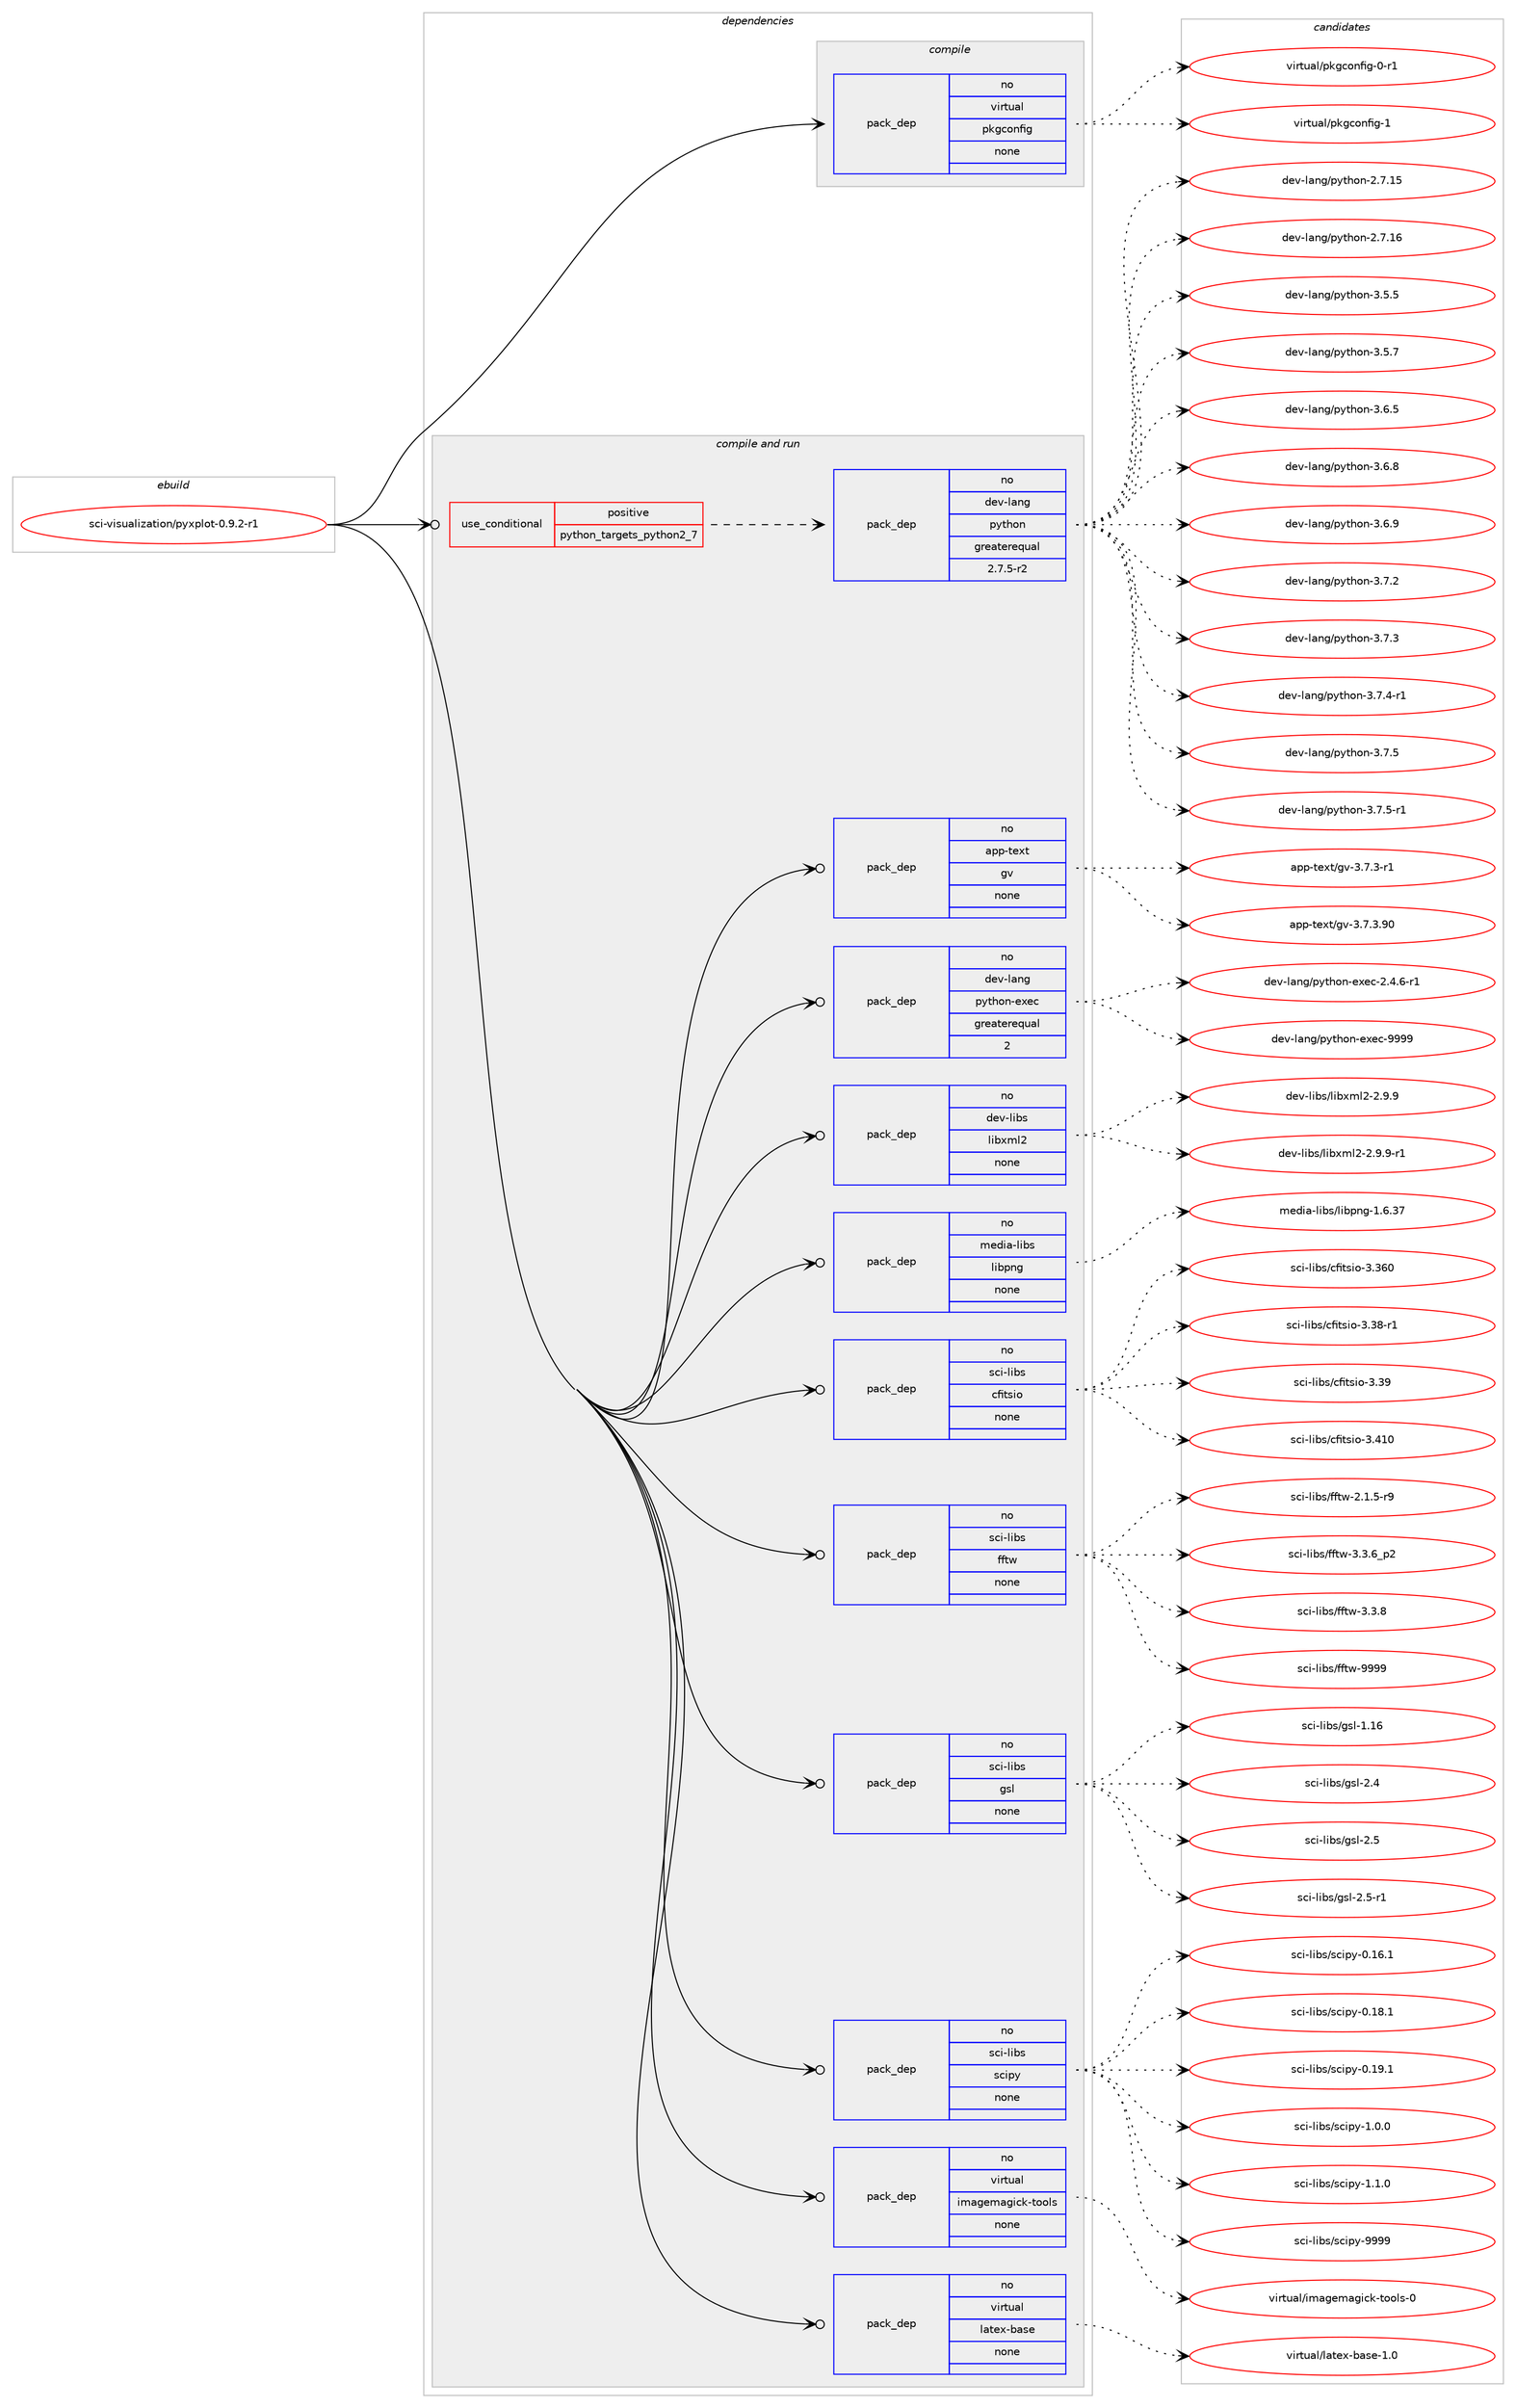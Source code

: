 digraph prolog {

# *************
# Graph options
# *************

newrank=true;
concentrate=true;
compound=true;
graph [rankdir=LR,fontname=Helvetica,fontsize=10,ranksep=1.5];#, ranksep=2.5, nodesep=0.2];
edge  [arrowhead=vee];
node  [fontname=Helvetica,fontsize=10];

# **********
# The ebuild
# **********

subgraph cluster_leftcol {
color=gray;
rank=same;
label=<<i>ebuild</i>>;
id [label="sci-visualization/pyxplot-0.9.2-r1", color=red, width=4, href="../sci-visualization/pyxplot-0.9.2-r1.svg"];
}

# ****************
# The dependencies
# ****************

subgraph cluster_midcol {
color=gray;
label=<<i>dependencies</i>>;
subgraph cluster_compile {
fillcolor="#eeeeee";
style=filled;
label=<<i>compile</i>>;
subgraph pack639975 {
dependency865455 [label=<<TABLE BORDER="0" CELLBORDER="1" CELLSPACING="0" CELLPADDING="4" WIDTH="220"><TR><TD ROWSPAN="6" CELLPADDING="30">pack_dep</TD></TR><TR><TD WIDTH="110">no</TD></TR><TR><TD>virtual</TD></TR><TR><TD>pkgconfig</TD></TR><TR><TD>none</TD></TR><TR><TD></TD></TR></TABLE>>, shape=none, color=blue];
}
id:e -> dependency865455:w [weight=20,style="solid",arrowhead="vee"];
}
subgraph cluster_compileandrun {
fillcolor="#eeeeee";
style=filled;
label=<<i>compile and run</i>>;
subgraph cond210185 {
dependency865456 [label=<<TABLE BORDER="0" CELLBORDER="1" CELLSPACING="0" CELLPADDING="4"><TR><TD ROWSPAN="3" CELLPADDING="10">use_conditional</TD></TR><TR><TD>positive</TD></TR><TR><TD>python_targets_python2_7</TD></TR></TABLE>>, shape=none, color=red];
subgraph pack639976 {
dependency865457 [label=<<TABLE BORDER="0" CELLBORDER="1" CELLSPACING="0" CELLPADDING="4" WIDTH="220"><TR><TD ROWSPAN="6" CELLPADDING="30">pack_dep</TD></TR><TR><TD WIDTH="110">no</TD></TR><TR><TD>dev-lang</TD></TR><TR><TD>python</TD></TR><TR><TD>greaterequal</TD></TR><TR><TD>2.7.5-r2</TD></TR></TABLE>>, shape=none, color=blue];
}
dependency865456:e -> dependency865457:w [weight=20,style="dashed",arrowhead="vee"];
}
id:e -> dependency865456:w [weight=20,style="solid",arrowhead="odotvee"];
subgraph pack639977 {
dependency865458 [label=<<TABLE BORDER="0" CELLBORDER="1" CELLSPACING="0" CELLPADDING="4" WIDTH="220"><TR><TD ROWSPAN="6" CELLPADDING="30">pack_dep</TD></TR><TR><TD WIDTH="110">no</TD></TR><TR><TD>app-text</TD></TR><TR><TD>gv</TD></TR><TR><TD>none</TD></TR><TR><TD></TD></TR></TABLE>>, shape=none, color=blue];
}
id:e -> dependency865458:w [weight=20,style="solid",arrowhead="odotvee"];
subgraph pack639978 {
dependency865459 [label=<<TABLE BORDER="0" CELLBORDER="1" CELLSPACING="0" CELLPADDING="4" WIDTH="220"><TR><TD ROWSPAN="6" CELLPADDING="30">pack_dep</TD></TR><TR><TD WIDTH="110">no</TD></TR><TR><TD>dev-lang</TD></TR><TR><TD>python-exec</TD></TR><TR><TD>greaterequal</TD></TR><TR><TD>2</TD></TR></TABLE>>, shape=none, color=blue];
}
id:e -> dependency865459:w [weight=20,style="solid",arrowhead="odotvee"];
subgraph pack639979 {
dependency865460 [label=<<TABLE BORDER="0" CELLBORDER="1" CELLSPACING="0" CELLPADDING="4" WIDTH="220"><TR><TD ROWSPAN="6" CELLPADDING="30">pack_dep</TD></TR><TR><TD WIDTH="110">no</TD></TR><TR><TD>dev-libs</TD></TR><TR><TD>libxml2</TD></TR><TR><TD>none</TD></TR><TR><TD></TD></TR></TABLE>>, shape=none, color=blue];
}
id:e -> dependency865460:w [weight=20,style="solid",arrowhead="odotvee"];
subgraph pack639980 {
dependency865461 [label=<<TABLE BORDER="0" CELLBORDER="1" CELLSPACING="0" CELLPADDING="4" WIDTH="220"><TR><TD ROWSPAN="6" CELLPADDING="30">pack_dep</TD></TR><TR><TD WIDTH="110">no</TD></TR><TR><TD>media-libs</TD></TR><TR><TD>libpng</TD></TR><TR><TD>none</TD></TR><TR><TD></TD></TR></TABLE>>, shape=none, color=blue];
}
id:e -> dependency865461:w [weight=20,style="solid",arrowhead="odotvee"];
subgraph pack639981 {
dependency865462 [label=<<TABLE BORDER="0" CELLBORDER="1" CELLSPACING="0" CELLPADDING="4" WIDTH="220"><TR><TD ROWSPAN="6" CELLPADDING="30">pack_dep</TD></TR><TR><TD WIDTH="110">no</TD></TR><TR><TD>sci-libs</TD></TR><TR><TD>cfitsio</TD></TR><TR><TD>none</TD></TR><TR><TD></TD></TR></TABLE>>, shape=none, color=blue];
}
id:e -> dependency865462:w [weight=20,style="solid",arrowhead="odotvee"];
subgraph pack639982 {
dependency865463 [label=<<TABLE BORDER="0" CELLBORDER="1" CELLSPACING="0" CELLPADDING="4" WIDTH="220"><TR><TD ROWSPAN="6" CELLPADDING="30">pack_dep</TD></TR><TR><TD WIDTH="110">no</TD></TR><TR><TD>sci-libs</TD></TR><TR><TD>fftw</TD></TR><TR><TD>none</TD></TR><TR><TD></TD></TR></TABLE>>, shape=none, color=blue];
}
id:e -> dependency865463:w [weight=20,style="solid",arrowhead="odotvee"];
subgraph pack639983 {
dependency865464 [label=<<TABLE BORDER="0" CELLBORDER="1" CELLSPACING="0" CELLPADDING="4" WIDTH="220"><TR><TD ROWSPAN="6" CELLPADDING="30">pack_dep</TD></TR><TR><TD WIDTH="110">no</TD></TR><TR><TD>sci-libs</TD></TR><TR><TD>gsl</TD></TR><TR><TD>none</TD></TR><TR><TD></TD></TR></TABLE>>, shape=none, color=blue];
}
id:e -> dependency865464:w [weight=20,style="solid",arrowhead="odotvee"];
subgraph pack639984 {
dependency865465 [label=<<TABLE BORDER="0" CELLBORDER="1" CELLSPACING="0" CELLPADDING="4" WIDTH="220"><TR><TD ROWSPAN="6" CELLPADDING="30">pack_dep</TD></TR><TR><TD WIDTH="110">no</TD></TR><TR><TD>sci-libs</TD></TR><TR><TD>scipy</TD></TR><TR><TD>none</TD></TR><TR><TD></TD></TR></TABLE>>, shape=none, color=blue];
}
id:e -> dependency865465:w [weight=20,style="solid",arrowhead="odotvee"];
subgraph pack639985 {
dependency865466 [label=<<TABLE BORDER="0" CELLBORDER="1" CELLSPACING="0" CELLPADDING="4" WIDTH="220"><TR><TD ROWSPAN="6" CELLPADDING="30">pack_dep</TD></TR><TR><TD WIDTH="110">no</TD></TR><TR><TD>virtual</TD></TR><TR><TD>imagemagick-tools</TD></TR><TR><TD>none</TD></TR><TR><TD></TD></TR></TABLE>>, shape=none, color=blue];
}
id:e -> dependency865466:w [weight=20,style="solid",arrowhead="odotvee"];
subgraph pack639986 {
dependency865467 [label=<<TABLE BORDER="0" CELLBORDER="1" CELLSPACING="0" CELLPADDING="4" WIDTH="220"><TR><TD ROWSPAN="6" CELLPADDING="30">pack_dep</TD></TR><TR><TD WIDTH="110">no</TD></TR><TR><TD>virtual</TD></TR><TR><TD>latex-base</TD></TR><TR><TD>none</TD></TR><TR><TD></TD></TR></TABLE>>, shape=none, color=blue];
}
id:e -> dependency865467:w [weight=20,style="solid",arrowhead="odotvee"];
}
subgraph cluster_run {
fillcolor="#eeeeee";
style=filled;
label=<<i>run</i>>;
}
}

# **************
# The candidates
# **************

subgraph cluster_choices {
rank=same;
color=gray;
label=<<i>candidates</i>>;

subgraph choice639975 {
color=black;
nodesep=1;
choice11810511411611797108471121071039911111010210510345484511449 [label="virtual/pkgconfig-0-r1", color=red, width=4,href="../virtual/pkgconfig-0-r1.svg"];
choice1181051141161179710847112107103991111101021051034549 [label="virtual/pkgconfig-1", color=red, width=4,href="../virtual/pkgconfig-1.svg"];
dependency865455:e -> choice11810511411611797108471121071039911111010210510345484511449:w [style=dotted,weight="100"];
dependency865455:e -> choice1181051141161179710847112107103991111101021051034549:w [style=dotted,weight="100"];
}
subgraph choice639976 {
color=black;
nodesep=1;
choice10010111845108971101034711212111610411111045504655464953 [label="dev-lang/python-2.7.15", color=red, width=4,href="../dev-lang/python-2.7.15.svg"];
choice10010111845108971101034711212111610411111045504655464954 [label="dev-lang/python-2.7.16", color=red, width=4,href="../dev-lang/python-2.7.16.svg"];
choice100101118451089711010347112121116104111110455146534653 [label="dev-lang/python-3.5.5", color=red, width=4,href="../dev-lang/python-3.5.5.svg"];
choice100101118451089711010347112121116104111110455146534655 [label="dev-lang/python-3.5.7", color=red, width=4,href="../dev-lang/python-3.5.7.svg"];
choice100101118451089711010347112121116104111110455146544653 [label="dev-lang/python-3.6.5", color=red, width=4,href="../dev-lang/python-3.6.5.svg"];
choice100101118451089711010347112121116104111110455146544656 [label="dev-lang/python-3.6.8", color=red, width=4,href="../dev-lang/python-3.6.8.svg"];
choice100101118451089711010347112121116104111110455146544657 [label="dev-lang/python-3.6.9", color=red, width=4,href="../dev-lang/python-3.6.9.svg"];
choice100101118451089711010347112121116104111110455146554650 [label="dev-lang/python-3.7.2", color=red, width=4,href="../dev-lang/python-3.7.2.svg"];
choice100101118451089711010347112121116104111110455146554651 [label="dev-lang/python-3.7.3", color=red, width=4,href="../dev-lang/python-3.7.3.svg"];
choice1001011184510897110103471121211161041111104551465546524511449 [label="dev-lang/python-3.7.4-r1", color=red, width=4,href="../dev-lang/python-3.7.4-r1.svg"];
choice100101118451089711010347112121116104111110455146554653 [label="dev-lang/python-3.7.5", color=red, width=4,href="../dev-lang/python-3.7.5.svg"];
choice1001011184510897110103471121211161041111104551465546534511449 [label="dev-lang/python-3.7.5-r1", color=red, width=4,href="../dev-lang/python-3.7.5-r1.svg"];
dependency865457:e -> choice10010111845108971101034711212111610411111045504655464953:w [style=dotted,weight="100"];
dependency865457:e -> choice10010111845108971101034711212111610411111045504655464954:w [style=dotted,weight="100"];
dependency865457:e -> choice100101118451089711010347112121116104111110455146534653:w [style=dotted,weight="100"];
dependency865457:e -> choice100101118451089711010347112121116104111110455146534655:w [style=dotted,weight="100"];
dependency865457:e -> choice100101118451089711010347112121116104111110455146544653:w [style=dotted,weight="100"];
dependency865457:e -> choice100101118451089711010347112121116104111110455146544656:w [style=dotted,weight="100"];
dependency865457:e -> choice100101118451089711010347112121116104111110455146544657:w [style=dotted,weight="100"];
dependency865457:e -> choice100101118451089711010347112121116104111110455146554650:w [style=dotted,weight="100"];
dependency865457:e -> choice100101118451089711010347112121116104111110455146554651:w [style=dotted,weight="100"];
dependency865457:e -> choice1001011184510897110103471121211161041111104551465546524511449:w [style=dotted,weight="100"];
dependency865457:e -> choice100101118451089711010347112121116104111110455146554653:w [style=dotted,weight="100"];
dependency865457:e -> choice1001011184510897110103471121211161041111104551465546534511449:w [style=dotted,weight="100"];
}
subgraph choice639977 {
color=black;
nodesep=1;
choice9711211245116101120116471031184551465546514511449 [label="app-text/gv-3.7.3-r1", color=red, width=4,href="../app-text/gv-3.7.3-r1.svg"];
choice971121124511610112011647103118455146554651465748 [label="app-text/gv-3.7.3.90", color=red, width=4,href="../app-text/gv-3.7.3.90.svg"];
dependency865458:e -> choice9711211245116101120116471031184551465546514511449:w [style=dotted,weight="100"];
dependency865458:e -> choice971121124511610112011647103118455146554651465748:w [style=dotted,weight="100"];
}
subgraph choice639978 {
color=black;
nodesep=1;
choice10010111845108971101034711212111610411111045101120101994550465246544511449 [label="dev-lang/python-exec-2.4.6-r1", color=red, width=4,href="../dev-lang/python-exec-2.4.6-r1.svg"];
choice10010111845108971101034711212111610411111045101120101994557575757 [label="dev-lang/python-exec-9999", color=red, width=4,href="../dev-lang/python-exec-9999.svg"];
dependency865459:e -> choice10010111845108971101034711212111610411111045101120101994550465246544511449:w [style=dotted,weight="100"];
dependency865459:e -> choice10010111845108971101034711212111610411111045101120101994557575757:w [style=dotted,weight="100"];
}
subgraph choice639979 {
color=black;
nodesep=1;
choice1001011184510810598115471081059812010910850455046574657 [label="dev-libs/libxml2-2.9.9", color=red, width=4,href="../dev-libs/libxml2-2.9.9.svg"];
choice10010111845108105981154710810598120109108504550465746574511449 [label="dev-libs/libxml2-2.9.9-r1", color=red, width=4,href="../dev-libs/libxml2-2.9.9-r1.svg"];
dependency865460:e -> choice1001011184510810598115471081059812010910850455046574657:w [style=dotted,weight="100"];
dependency865460:e -> choice10010111845108105981154710810598120109108504550465746574511449:w [style=dotted,weight="100"];
}
subgraph choice639980 {
color=black;
nodesep=1;
choice109101100105974510810598115471081059811211010345494654465155 [label="media-libs/libpng-1.6.37", color=red, width=4,href="../media-libs/libpng-1.6.37.svg"];
dependency865461:e -> choice109101100105974510810598115471081059811211010345494654465155:w [style=dotted,weight="100"];
}
subgraph choice639981 {
color=black;
nodesep=1;
choice1159910545108105981154799102105116115105111455146515448 [label="sci-libs/cfitsio-3.360", color=red, width=4,href="../sci-libs/cfitsio-3.360.svg"];
choice115991054510810598115479910210511611510511145514651564511449 [label="sci-libs/cfitsio-3.38-r1", color=red, width=4,href="../sci-libs/cfitsio-3.38-r1.svg"];
choice11599105451081059811547991021051161151051114551465157 [label="sci-libs/cfitsio-3.39", color=red, width=4,href="../sci-libs/cfitsio-3.39.svg"];
choice1159910545108105981154799102105116115105111455146524948 [label="sci-libs/cfitsio-3.410", color=red, width=4,href="../sci-libs/cfitsio-3.410.svg"];
dependency865462:e -> choice1159910545108105981154799102105116115105111455146515448:w [style=dotted,weight="100"];
dependency865462:e -> choice115991054510810598115479910210511611510511145514651564511449:w [style=dotted,weight="100"];
dependency865462:e -> choice11599105451081059811547991021051161151051114551465157:w [style=dotted,weight="100"];
dependency865462:e -> choice1159910545108105981154799102105116115105111455146524948:w [style=dotted,weight="100"];
}
subgraph choice639982 {
color=black;
nodesep=1;
choice115991054510810598115471021021161194550464946534511457 [label="sci-libs/fftw-2.1.5-r9", color=red, width=4,href="../sci-libs/fftw-2.1.5-r9.svg"];
choice115991054510810598115471021021161194551465146549511250 [label="sci-libs/fftw-3.3.6_p2", color=red, width=4,href="../sci-libs/fftw-3.3.6_p2.svg"];
choice11599105451081059811547102102116119455146514656 [label="sci-libs/fftw-3.3.8", color=red, width=4,href="../sci-libs/fftw-3.3.8.svg"];
choice115991054510810598115471021021161194557575757 [label="sci-libs/fftw-9999", color=red, width=4,href="../sci-libs/fftw-9999.svg"];
dependency865463:e -> choice115991054510810598115471021021161194550464946534511457:w [style=dotted,weight="100"];
dependency865463:e -> choice115991054510810598115471021021161194551465146549511250:w [style=dotted,weight="100"];
dependency865463:e -> choice11599105451081059811547102102116119455146514656:w [style=dotted,weight="100"];
dependency865463:e -> choice115991054510810598115471021021161194557575757:w [style=dotted,weight="100"];
}
subgraph choice639983 {
color=black;
nodesep=1;
choice115991054510810598115471031151084549464954 [label="sci-libs/gsl-1.16", color=red, width=4,href="../sci-libs/gsl-1.16.svg"];
choice1159910545108105981154710311510845504652 [label="sci-libs/gsl-2.4", color=red, width=4,href="../sci-libs/gsl-2.4.svg"];
choice1159910545108105981154710311510845504653 [label="sci-libs/gsl-2.5", color=red, width=4,href="../sci-libs/gsl-2.5.svg"];
choice11599105451081059811547103115108455046534511449 [label="sci-libs/gsl-2.5-r1", color=red, width=4,href="../sci-libs/gsl-2.5-r1.svg"];
dependency865464:e -> choice115991054510810598115471031151084549464954:w [style=dotted,weight="100"];
dependency865464:e -> choice1159910545108105981154710311510845504652:w [style=dotted,weight="100"];
dependency865464:e -> choice1159910545108105981154710311510845504653:w [style=dotted,weight="100"];
dependency865464:e -> choice11599105451081059811547103115108455046534511449:w [style=dotted,weight="100"];
}
subgraph choice639984 {
color=black;
nodesep=1;
choice115991054510810598115471159910511212145484649544649 [label="sci-libs/scipy-0.16.1", color=red, width=4,href="../sci-libs/scipy-0.16.1.svg"];
choice115991054510810598115471159910511212145484649564649 [label="sci-libs/scipy-0.18.1", color=red, width=4,href="../sci-libs/scipy-0.18.1.svg"];
choice115991054510810598115471159910511212145484649574649 [label="sci-libs/scipy-0.19.1", color=red, width=4,href="../sci-libs/scipy-0.19.1.svg"];
choice1159910545108105981154711599105112121454946484648 [label="sci-libs/scipy-1.0.0", color=red, width=4,href="../sci-libs/scipy-1.0.0.svg"];
choice1159910545108105981154711599105112121454946494648 [label="sci-libs/scipy-1.1.0", color=red, width=4,href="../sci-libs/scipy-1.1.0.svg"];
choice11599105451081059811547115991051121214557575757 [label="sci-libs/scipy-9999", color=red, width=4,href="../sci-libs/scipy-9999.svg"];
dependency865465:e -> choice115991054510810598115471159910511212145484649544649:w [style=dotted,weight="100"];
dependency865465:e -> choice115991054510810598115471159910511212145484649564649:w [style=dotted,weight="100"];
dependency865465:e -> choice115991054510810598115471159910511212145484649574649:w [style=dotted,weight="100"];
dependency865465:e -> choice1159910545108105981154711599105112121454946484648:w [style=dotted,weight="100"];
dependency865465:e -> choice1159910545108105981154711599105112121454946494648:w [style=dotted,weight="100"];
dependency865465:e -> choice11599105451081059811547115991051121214557575757:w [style=dotted,weight="100"];
}
subgraph choice639985 {
color=black;
nodesep=1;
choice1181051141161179710847105109971031011099710310599107451161111111081154548 [label="virtual/imagemagick-tools-0", color=red, width=4,href="../virtual/imagemagick-tools-0.svg"];
dependency865466:e -> choice1181051141161179710847105109971031011099710310599107451161111111081154548:w [style=dotted,weight="100"];
}
subgraph choice639986 {
color=black;
nodesep=1;
choice11810511411611797108471089711610112045989711510145494648 [label="virtual/latex-base-1.0", color=red, width=4,href="../virtual/latex-base-1.0.svg"];
dependency865467:e -> choice11810511411611797108471089711610112045989711510145494648:w [style=dotted,weight="100"];
}
}

}
